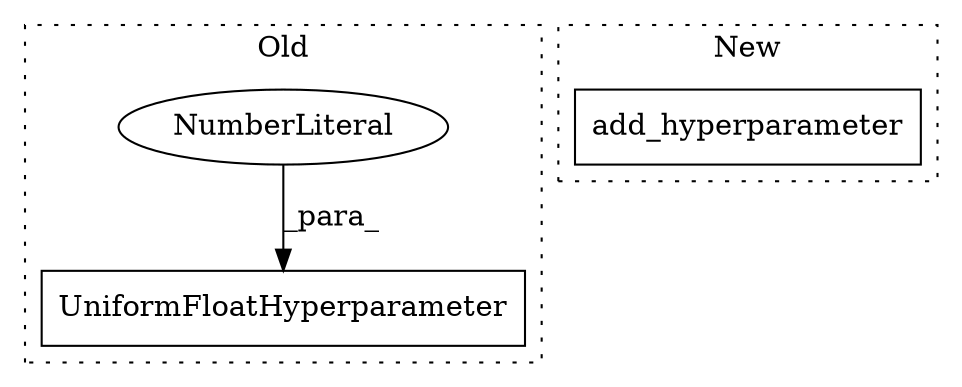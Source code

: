 digraph G {
subgraph cluster0 {
1 [label="UniformFloatHyperparameter" a="32" s="5978,6027" l="27,1" shape="box"];
3 [label="NumberLiteral" a="34" s="6026" l="1" shape="ellipse"];
label = "Old";
style="dotted";
}
subgraph cluster1 {
2 [label="add_hyperparameter" a="32" s="5694,5763" l="19,1" shape="box"];
label = "New";
style="dotted";
}
3 -> 1 [label="_para_"];
}